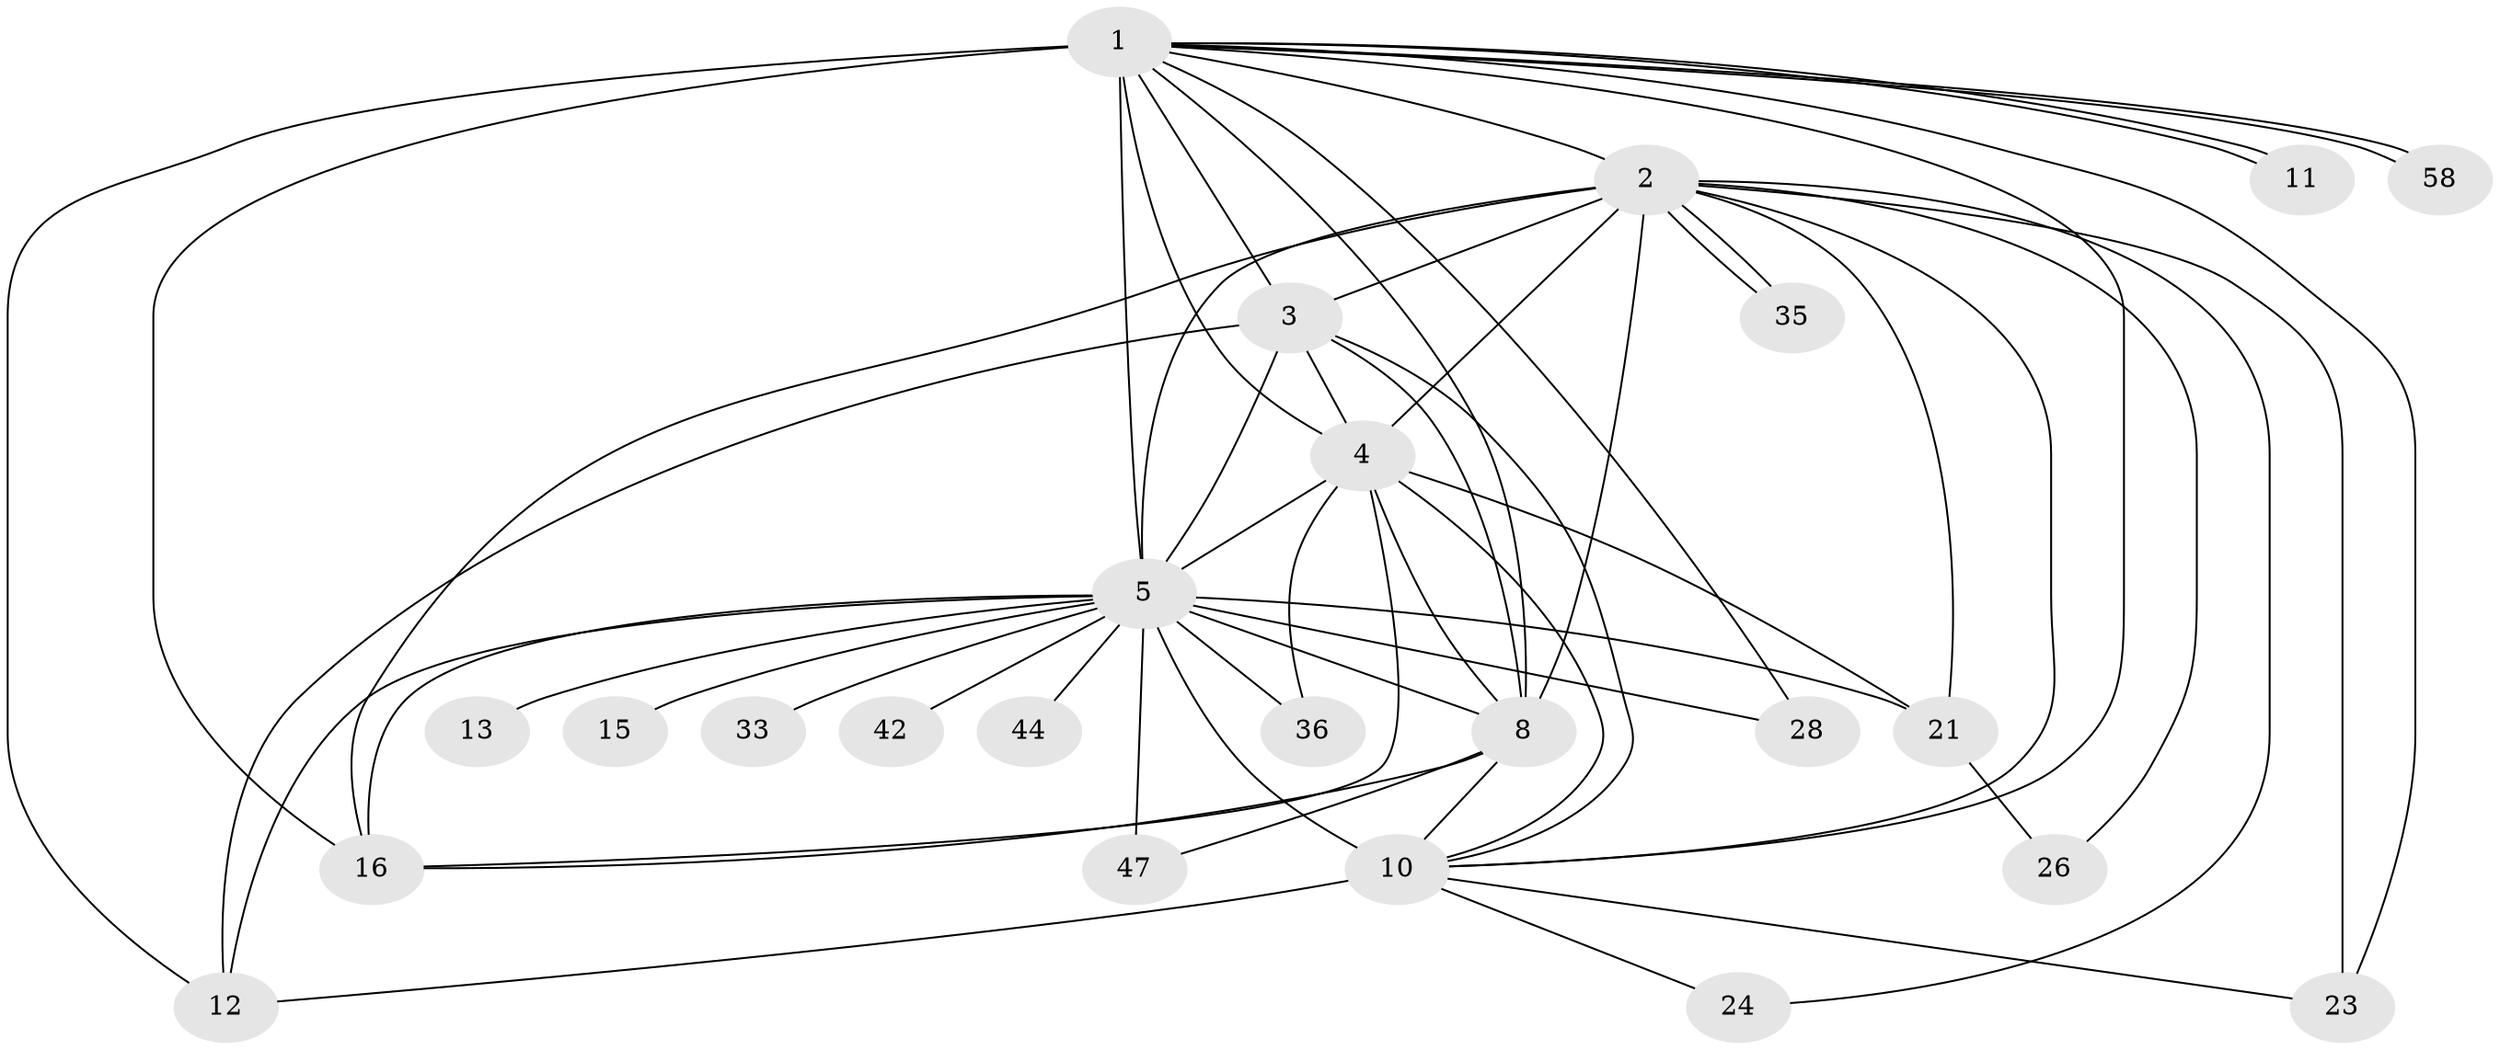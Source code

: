// original degree distribution, {20: 0.03225806451612903, 13: 0.03225806451612903, 16: 0.03225806451612903, 18: 0.016129032258064516, 17: 0.03225806451612903, 14: 0.016129032258064516, 2: 0.5161290322580645, 3: 0.22580645161290322, 8: 0.016129032258064516, 4: 0.08064516129032258}
// Generated by graph-tools (version 1.1) at 2025/17/03/04/25 18:17:30]
// undirected, 24 vertices, 57 edges
graph export_dot {
graph [start="1"]
  node [color=gray90,style=filled];
  1;
  2;
  3 [super="+51"];
  4 [super="+22+57+17+43"];
  5 [super="+45+32+54+52+29+6+20"];
  8;
  10 [super="+18"];
  11;
  12 [super="+31"];
  13;
  15;
  16 [super="+37+53"];
  21 [super="+25"];
  23 [super="+30"];
  24;
  26;
  28;
  33;
  35;
  36;
  42;
  44;
  47 [super="+50"];
  58;
  1 -- 2;
  1 -- 3;
  1 -- 4;
  1 -- 5 [weight=7];
  1 -- 8;
  1 -- 10;
  1 -- 11;
  1 -- 11;
  1 -- 12;
  1 -- 23;
  1 -- 28;
  1 -- 58;
  1 -- 58;
  1 -- 16;
  2 -- 3;
  2 -- 4 [weight=2];
  2 -- 5 [weight=7];
  2 -- 8;
  2 -- 10;
  2 -- 21;
  2 -- 23;
  2 -- 24;
  2 -- 26;
  2 -- 35;
  2 -- 35;
  2 -- 16;
  3 -- 4;
  3 -- 5 [weight=6];
  3 -- 8 [weight=2];
  3 -- 10;
  3 -- 12;
  4 -- 5 [weight=5];
  4 -- 8 [weight=2];
  4 -- 10;
  4 -- 16;
  4 -- 36;
  4 -- 21;
  5 -- 8 [weight=4];
  5 -- 10 [weight=7];
  5 -- 33 [weight=2];
  5 -- 47 [weight=2];
  5 -- 12 [weight=2];
  5 -- 13 [weight=2];
  5 -- 15 [weight=2];
  5 -- 16 [weight=2];
  5 -- 21;
  5 -- 28;
  5 -- 36;
  5 -- 42 [weight=2];
  5 -- 44 [weight=3];
  8 -- 10 [weight=2];
  8 -- 16;
  8 -- 47;
  10 -- 24;
  10 -- 23;
  10 -- 12;
  21 -- 26;
}
